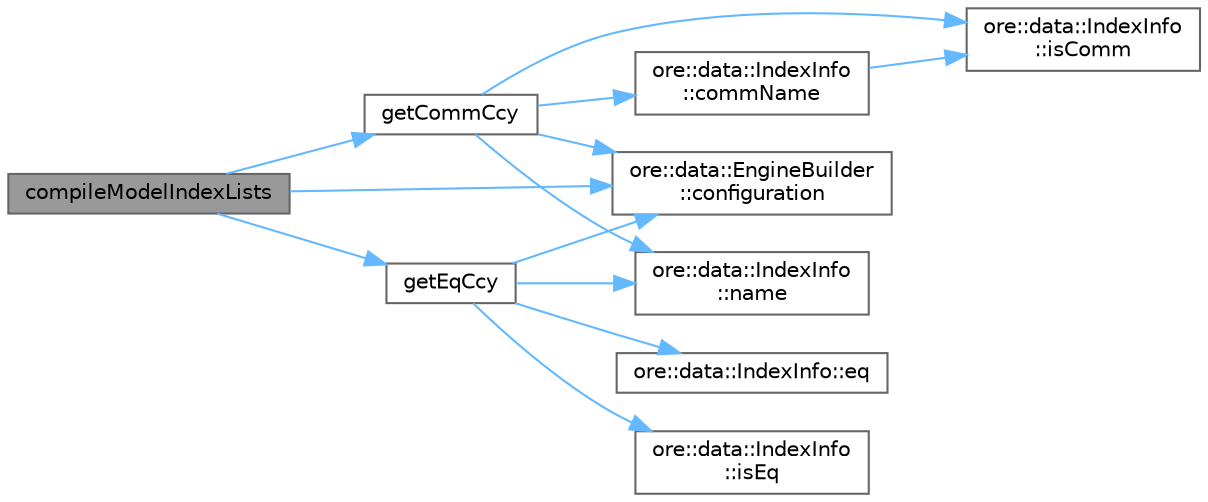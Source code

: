 digraph "compileModelIndexLists"
{
 // INTERACTIVE_SVG=YES
 // LATEX_PDF_SIZE
  bgcolor="transparent";
  edge [fontname=Helvetica,fontsize=10,labelfontname=Helvetica,labelfontsize=10];
  node [fontname=Helvetica,fontsize=10,shape=box,height=0.2,width=0.4];
  rankdir="LR";
  Node1 [label="compileModelIndexLists",height=0.2,width=0.4,color="gray40", fillcolor="grey60", style="filled", fontcolor="black",tooltip=" "];
  Node1 -> Node2 [color="steelblue1",style="solid"];
  Node2 [label="ore::data::EngineBuilder\l::configuration",height=0.2,width=0.4,color="grey40", fillcolor="white", style="filled",URL="$classore_1_1data_1_1_engine_builder.html#aaacbfbb4007edcf8c34df2f37f8ebae5",tooltip="Return a configuration (or the default one if key not found)"];
  Node1 -> Node3 [color="steelblue1",style="solid"];
  Node3 [label="getCommCcy",height=0.2,width=0.4,color="grey40", fillcolor="white", style="filled",URL="$classore_1_1data_1_1_scripted_trade_engine_builder.html#abba8572fc9dc55d54264540f8f276217",tooltip=" "];
  Node3 -> Node4 [color="steelblue1",style="solid"];
  Node4 [label="ore::data::IndexInfo\l::commName",height=0.2,width=0.4,color="grey40", fillcolor="white", style="filled",URL="$classore_1_1data_1_1_index_info.html#afd31c878fb665c98d7fead28ef38b549",tooltip=" "];
  Node4 -> Node5 [color="steelblue1",style="solid"];
  Node5 [label="ore::data::IndexInfo\l::isComm",height=0.2,width=0.4,color="grey40", fillcolor="white", style="filled",URL="$classore_1_1data_1_1_index_info.html#a2b3b1bfdce84ba8f1c72d274925debea",tooltip=" "];
  Node3 -> Node2 [color="steelblue1",style="solid"];
  Node3 -> Node5 [color="steelblue1",style="solid"];
  Node3 -> Node6 [color="steelblue1",style="solid"];
  Node6 [label="ore::data::IndexInfo\l::name",height=0.2,width=0.4,color="grey40", fillcolor="white", style="filled",URL="$classore_1_1data_1_1_index_info.html#a1d89c28bd42ba9a52da008bb69367171",tooltip=" "];
  Node1 -> Node7 [color="steelblue1",style="solid"];
  Node7 [label="getEqCcy",height=0.2,width=0.4,color="grey40", fillcolor="white", style="filled",URL="$classore_1_1data_1_1_scripted_trade_engine_builder.html#afce9c1a8fdc0a930a897834caea0e42b",tooltip=" "];
  Node7 -> Node2 [color="steelblue1",style="solid"];
  Node7 -> Node8 [color="steelblue1",style="solid"];
  Node8 [label="ore::data::IndexInfo::eq",height=0.2,width=0.4,color="grey40", fillcolor="white", style="filled",URL="$classore_1_1data_1_1_index_info.html#a9d668e8663376d83abe8f192ec6f7119",tooltip=" "];
  Node7 -> Node9 [color="steelblue1",style="solid"];
  Node9 [label="ore::data::IndexInfo\l::isEq",height=0.2,width=0.4,color="grey40", fillcolor="white", style="filled",URL="$classore_1_1data_1_1_index_info.html#ae8b885cc665492e40321e6629288178d",tooltip=" "];
  Node7 -> Node6 [color="steelblue1",style="solid"];
}
